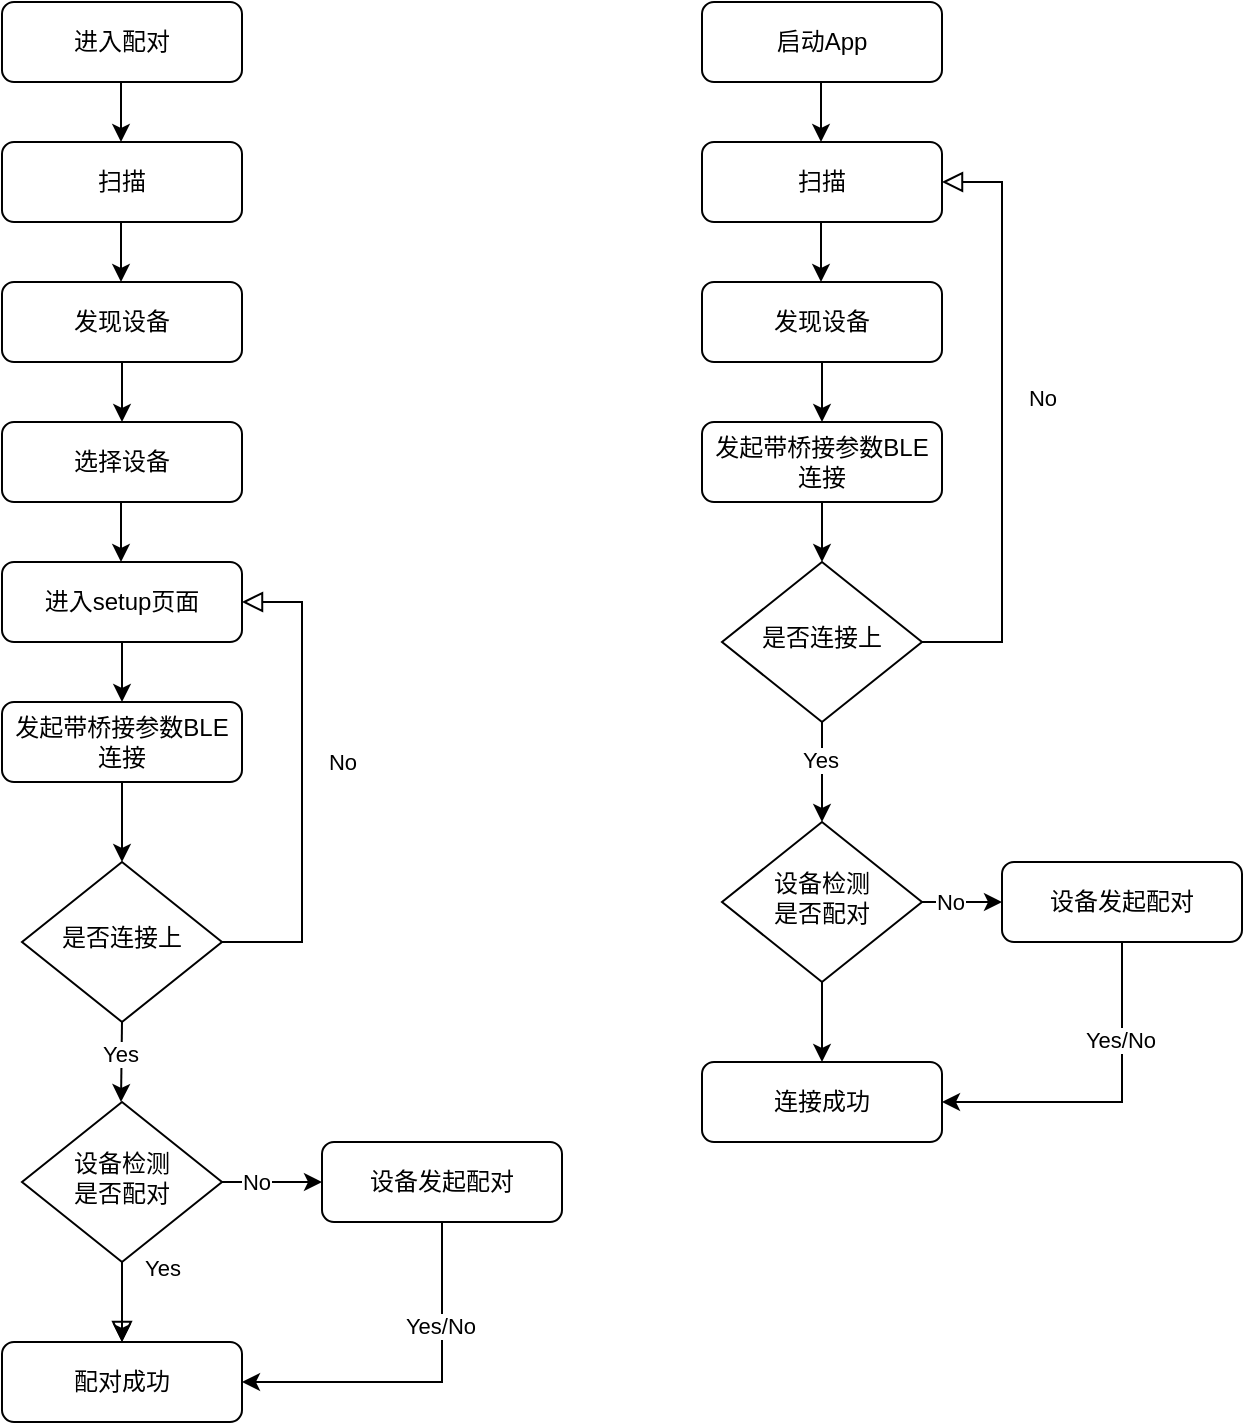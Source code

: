 <mxfile version="20.2.6" type="github">
  <diagram id="C5RBs43oDa-KdzZeNtuy" name="Page-1">
    <mxGraphModel dx="749" dy="551" grid="1" gridSize="10" guides="1" tooltips="1" connect="1" arrows="1" fold="1" page="1" pageScale="1" pageWidth="827" pageHeight="1169" math="0" shadow="0">
      <root>
        <mxCell id="WIyWlLk6GJQsqaUBKTNV-0" />
        <mxCell id="WIyWlLk6GJQsqaUBKTNV-1" parent="WIyWlLk6GJQsqaUBKTNV-0" />
        <mxCell id="WIyWlLk6GJQsqaUBKTNV-3" value="进入配对" style="rounded=1;whiteSpace=wrap;html=1;fontSize=12;glass=0;strokeWidth=1;shadow=0;" parent="WIyWlLk6GJQsqaUBKTNV-1" vertex="1">
          <mxGeometry x="50" y="80" width="120" height="40" as="geometry" />
        </mxCell>
        <mxCell id="WIyWlLk6GJQsqaUBKTNV-7" value="扫描" style="rounded=1;whiteSpace=wrap;html=1;fontSize=12;glass=0;strokeWidth=1;shadow=0;" parent="WIyWlLk6GJQsqaUBKTNV-1" vertex="1">
          <mxGeometry x="50" y="150" width="120" height="40" as="geometry" />
        </mxCell>
        <mxCell id="WIyWlLk6GJQsqaUBKTNV-12" value="发现设备" style="rounded=1;whiteSpace=wrap;html=1;fontSize=12;glass=0;strokeWidth=1;shadow=0;" parent="WIyWlLk6GJQsqaUBKTNV-1" vertex="1">
          <mxGeometry x="50" y="220" width="120" height="40" as="geometry" />
        </mxCell>
        <mxCell id="JDahFaJjdOal1qp7ZXFm-0" value="进入setup页面" style="rounded=1;whiteSpace=wrap;html=1;fontSize=12;glass=0;strokeWidth=1;shadow=0;" vertex="1" parent="WIyWlLk6GJQsqaUBKTNV-1">
          <mxGeometry x="50" y="360" width="120" height="40" as="geometry" />
        </mxCell>
        <mxCell id="JDahFaJjdOal1qp7ZXFm-1" value="选择设备" style="rounded=1;whiteSpace=wrap;html=1;fontSize=12;glass=0;strokeWidth=1;shadow=0;" vertex="1" parent="WIyWlLk6GJQsqaUBKTNV-1">
          <mxGeometry x="50" y="290" width="120" height="40" as="geometry" />
        </mxCell>
        <mxCell id="JDahFaJjdOal1qp7ZXFm-2" value="发起带桥接参数BLE连接" style="rounded=1;whiteSpace=wrap;html=1;fontSize=12;glass=0;strokeWidth=1;shadow=0;" vertex="1" parent="WIyWlLk6GJQsqaUBKTNV-1">
          <mxGeometry x="50" y="430" width="120" height="40" as="geometry" />
        </mxCell>
        <mxCell id="JDahFaJjdOal1qp7ZXFm-3" value="设备发起配对" style="rounded=1;whiteSpace=wrap;html=1;fontSize=12;glass=0;strokeWidth=1;shadow=0;" vertex="1" parent="WIyWlLk6GJQsqaUBKTNV-1">
          <mxGeometry x="210" y="650" width="120" height="40" as="geometry" />
        </mxCell>
        <mxCell id="JDahFaJjdOal1qp7ZXFm-4" value="是否连接上" style="rhombus;whiteSpace=wrap;html=1;shadow=0;fontFamily=Helvetica;fontSize=12;align=center;strokeWidth=1;spacing=6;spacingTop=-4;" vertex="1" parent="WIyWlLk6GJQsqaUBKTNV-1">
          <mxGeometry x="60" y="510" width="100" height="80" as="geometry" />
        </mxCell>
        <mxCell id="JDahFaJjdOal1qp7ZXFm-7" value="配对成功" style="rounded=1;whiteSpace=wrap;html=1;fontSize=12;glass=0;strokeWidth=1;shadow=0;" vertex="1" parent="WIyWlLk6GJQsqaUBKTNV-1">
          <mxGeometry x="50" y="750" width="120" height="40" as="geometry" />
        </mxCell>
        <mxCell id="JDahFaJjdOal1qp7ZXFm-8" value="" style="rounded=0;html=1;jettySize=auto;orthogonalLoop=1;fontSize=11;endArrow=block;endFill=0;endSize=8;strokeWidth=1;shadow=0;labelBackgroundColor=none;edgeStyle=orthogonalEdgeStyle;entryX=0.5;entryY=0;entryDx=0;entryDy=0;exitX=0.5;exitY=1;exitDx=0;exitDy=0;startArrow=none;" edge="1" parent="WIyWlLk6GJQsqaUBKTNV-1" source="JDahFaJjdOal1qp7ZXFm-20" target="JDahFaJjdOal1qp7ZXFm-7">
          <mxGeometry x="0.333" y="20" relative="1" as="geometry">
            <mxPoint as="offset" />
            <mxPoint x="320" y="390" as="sourcePoint" />
            <mxPoint x="364" y="430" as="targetPoint" />
            <Array as="points">
              <mxPoint x="110" y="695" />
              <mxPoint x="110" y="695" />
            </Array>
          </mxGeometry>
        </mxCell>
        <mxCell id="JDahFaJjdOal1qp7ZXFm-9" value="Yes" style="edgeLabel;html=1;align=center;verticalAlign=middle;resizable=0;points=[];" vertex="1" connectable="0" parent="JDahFaJjdOal1qp7ZXFm-8">
          <mxGeometry x="0.238" y="2" relative="1" as="geometry">
            <mxPoint x="18" y="-11" as="offset" />
          </mxGeometry>
        </mxCell>
        <mxCell id="JDahFaJjdOal1qp7ZXFm-11" value="No" style="rounded=0;html=1;jettySize=auto;orthogonalLoop=1;fontSize=11;endArrow=block;endFill=0;endSize=8;strokeWidth=1;shadow=0;labelBackgroundColor=none;edgeStyle=orthogonalEdgeStyle;entryX=1;entryY=0.5;entryDx=0;entryDy=0;exitX=1;exitY=0.5;exitDx=0;exitDy=0;" edge="1" parent="WIyWlLk6GJQsqaUBKTNV-1" source="JDahFaJjdOal1qp7ZXFm-4" target="JDahFaJjdOal1qp7ZXFm-0">
          <mxGeometry x="0.083" y="-20" relative="1" as="geometry">
            <mxPoint as="offset" />
            <mxPoint x="410" y="520" as="sourcePoint" />
            <mxPoint x="320" y="390" as="targetPoint" />
            <Array as="points">
              <mxPoint x="200" y="550" />
              <mxPoint x="200" y="380" />
            </Array>
          </mxGeometry>
        </mxCell>
        <mxCell id="JDahFaJjdOal1qp7ZXFm-12" value="" style="endArrow=classic;html=1;rounded=0;exitX=0.5;exitY=1;exitDx=0;exitDy=0;entryX=0.5;entryY=0;entryDx=0;entryDy=0;" edge="1" parent="WIyWlLk6GJQsqaUBKTNV-1" source="WIyWlLk6GJQsqaUBKTNV-12" target="JDahFaJjdOal1qp7ZXFm-1">
          <mxGeometry width="50" height="50" relative="1" as="geometry">
            <mxPoint x="210" y="340" as="sourcePoint" />
            <mxPoint x="260" y="290" as="targetPoint" />
          </mxGeometry>
        </mxCell>
        <mxCell id="JDahFaJjdOal1qp7ZXFm-13" value="" style="endArrow=classic;html=1;rounded=0;exitX=0.5;exitY=1;exitDx=0;exitDy=0;entryX=0.5;entryY=0;entryDx=0;entryDy=0;" edge="1" parent="WIyWlLk6GJQsqaUBKTNV-1">
          <mxGeometry width="50" height="50" relative="1" as="geometry">
            <mxPoint x="109.5" y="330" as="sourcePoint" />
            <mxPoint x="109.5" y="360" as="targetPoint" />
          </mxGeometry>
        </mxCell>
        <mxCell id="JDahFaJjdOal1qp7ZXFm-15" value="" style="endArrow=classic;html=1;rounded=0;exitX=0.5;exitY=1;exitDx=0;exitDy=0;" edge="1" parent="WIyWlLk6GJQsqaUBKTNV-1" source="JDahFaJjdOal1qp7ZXFm-0">
          <mxGeometry width="50" height="50" relative="1" as="geometry">
            <mxPoint x="109.5" y="410" as="sourcePoint" />
            <mxPoint x="110" y="430" as="targetPoint" />
          </mxGeometry>
        </mxCell>
        <mxCell id="JDahFaJjdOal1qp7ZXFm-17" value="" style="endArrow=classic;html=1;rounded=0;entryX=0.5;entryY=0;entryDx=0;entryDy=0;exitX=0.5;exitY=1;exitDx=0;exitDy=0;" edge="1" parent="WIyWlLk6GJQsqaUBKTNV-1" source="JDahFaJjdOal1qp7ZXFm-2" target="JDahFaJjdOal1qp7ZXFm-4">
          <mxGeometry width="50" height="50" relative="1" as="geometry">
            <mxPoint x="40" y="510" as="sourcePoint" />
            <mxPoint x="50" y="480" as="targetPoint" />
            <Array as="points" />
          </mxGeometry>
        </mxCell>
        <mxCell id="JDahFaJjdOal1qp7ZXFm-18" value="" style="endArrow=classic;html=1;rounded=0;exitX=0.5;exitY=1;exitDx=0;exitDy=0;entryX=0.5;entryY=0;entryDx=0;entryDy=0;" edge="1" parent="WIyWlLk6GJQsqaUBKTNV-1">
          <mxGeometry width="50" height="50" relative="1" as="geometry">
            <mxPoint x="109.5" y="190" as="sourcePoint" />
            <mxPoint x="109.5" y="220" as="targetPoint" />
          </mxGeometry>
        </mxCell>
        <mxCell id="JDahFaJjdOal1qp7ZXFm-19" value="" style="endArrow=classic;html=1;rounded=0;exitX=0.5;exitY=1;exitDx=0;exitDy=0;entryX=0.5;entryY=0;entryDx=0;entryDy=0;" edge="1" parent="WIyWlLk6GJQsqaUBKTNV-1">
          <mxGeometry width="50" height="50" relative="1" as="geometry">
            <mxPoint x="109.5" y="120" as="sourcePoint" />
            <mxPoint x="109.5" y="150" as="targetPoint" />
          </mxGeometry>
        </mxCell>
        <mxCell id="JDahFaJjdOal1qp7ZXFm-21" value="" style="edgeStyle=orthogonalEdgeStyle;rounded=0;orthogonalLoop=1;jettySize=auto;html=1;" edge="1" parent="WIyWlLk6GJQsqaUBKTNV-1" source="JDahFaJjdOal1qp7ZXFm-20" target="JDahFaJjdOal1qp7ZXFm-7">
          <mxGeometry relative="1" as="geometry" />
        </mxCell>
        <mxCell id="JDahFaJjdOal1qp7ZXFm-22" value="" style="edgeStyle=orthogonalEdgeStyle;rounded=0;orthogonalLoop=1;jettySize=auto;html=1;exitX=0.5;exitY=1;exitDx=0;exitDy=0;" edge="1" parent="WIyWlLk6GJQsqaUBKTNV-1" source="JDahFaJjdOal1qp7ZXFm-4">
          <mxGeometry relative="1" as="geometry">
            <mxPoint x="109.5" y="600" as="sourcePoint" />
            <mxPoint x="109.5" y="630" as="targetPoint" />
          </mxGeometry>
        </mxCell>
        <mxCell id="JDahFaJjdOal1qp7ZXFm-26" value="Yes" style="edgeLabel;html=1;align=center;verticalAlign=middle;resizable=0;points=[];" vertex="1" connectable="0" parent="JDahFaJjdOal1qp7ZXFm-22">
          <mxGeometry x="-0.284" y="-1" relative="1" as="geometry">
            <mxPoint y="1" as="offset" />
          </mxGeometry>
        </mxCell>
        <mxCell id="JDahFaJjdOal1qp7ZXFm-20" value="设备检测&lt;br&gt;是否配对" style="rhombus;whiteSpace=wrap;html=1;shadow=0;fontFamily=Helvetica;fontSize=12;align=center;strokeWidth=1;spacing=6;spacingTop=-4;" vertex="1" parent="WIyWlLk6GJQsqaUBKTNV-1">
          <mxGeometry x="60" y="630" width="100" height="80" as="geometry" />
        </mxCell>
        <mxCell id="JDahFaJjdOal1qp7ZXFm-27" value="" style="endArrow=classic;html=1;rounded=0;exitX=1;exitY=0.5;exitDx=0;exitDy=0;entryX=0;entryY=0.5;entryDx=0;entryDy=0;" edge="1" parent="WIyWlLk6GJQsqaUBKTNV-1" source="JDahFaJjdOal1qp7ZXFm-20" target="JDahFaJjdOal1qp7ZXFm-3">
          <mxGeometry width="50" height="50" relative="1" as="geometry">
            <mxPoint x="190" y="690" as="sourcePoint" />
            <mxPoint x="240" y="640" as="targetPoint" />
          </mxGeometry>
        </mxCell>
        <mxCell id="JDahFaJjdOal1qp7ZXFm-29" value="No" style="edgeLabel;html=1;align=center;verticalAlign=middle;resizable=0;points=[];" vertex="1" connectable="0" parent="JDahFaJjdOal1qp7ZXFm-27">
          <mxGeometry x="-0.32" y="1" relative="1" as="geometry">
            <mxPoint y="1" as="offset" />
          </mxGeometry>
        </mxCell>
        <mxCell id="JDahFaJjdOal1qp7ZXFm-30" value="" style="endArrow=classic;html=1;rounded=0;exitX=0.5;exitY=1;exitDx=0;exitDy=0;entryX=1;entryY=0.5;entryDx=0;entryDy=0;" edge="1" parent="WIyWlLk6GJQsqaUBKTNV-1" source="JDahFaJjdOal1qp7ZXFm-3" target="JDahFaJjdOal1qp7ZXFm-7">
          <mxGeometry width="50" height="50" relative="1" as="geometry">
            <mxPoint x="300" y="820" as="sourcePoint" />
            <mxPoint x="350" y="770" as="targetPoint" />
            <Array as="points">
              <mxPoint x="270" y="770" />
            </Array>
          </mxGeometry>
        </mxCell>
        <mxCell id="JDahFaJjdOal1qp7ZXFm-31" value="Yes/No" style="edgeLabel;html=1;align=center;verticalAlign=middle;resizable=0;points=[];" vertex="1" connectable="0" parent="JDahFaJjdOal1qp7ZXFm-30">
          <mxGeometry x="-0.439" y="-1" relative="1" as="geometry">
            <mxPoint y="1" as="offset" />
          </mxGeometry>
        </mxCell>
        <mxCell id="JDahFaJjdOal1qp7ZXFm-32" value="启动App" style="rounded=1;whiteSpace=wrap;html=1;fontSize=12;glass=0;strokeWidth=1;shadow=0;" vertex="1" parent="WIyWlLk6GJQsqaUBKTNV-1">
          <mxGeometry x="400" y="80" width="120" height="40" as="geometry" />
        </mxCell>
        <mxCell id="JDahFaJjdOal1qp7ZXFm-33" value="扫描" style="rounded=1;whiteSpace=wrap;html=1;fontSize=12;glass=0;strokeWidth=1;shadow=0;" vertex="1" parent="WIyWlLk6GJQsqaUBKTNV-1">
          <mxGeometry x="400" y="150" width="120" height="40" as="geometry" />
        </mxCell>
        <mxCell id="JDahFaJjdOal1qp7ZXFm-34" value="发现设备" style="rounded=1;whiteSpace=wrap;html=1;fontSize=12;glass=0;strokeWidth=1;shadow=0;" vertex="1" parent="WIyWlLk6GJQsqaUBKTNV-1">
          <mxGeometry x="400" y="220" width="120" height="40" as="geometry" />
        </mxCell>
        <mxCell id="JDahFaJjdOal1qp7ZXFm-37" value="发起带桥接参数BLE连接" style="rounded=1;whiteSpace=wrap;html=1;fontSize=12;glass=0;strokeWidth=1;shadow=0;" vertex="1" parent="WIyWlLk6GJQsqaUBKTNV-1">
          <mxGeometry x="400" y="290" width="120" height="40" as="geometry" />
        </mxCell>
        <mxCell id="JDahFaJjdOal1qp7ZXFm-38" value="设备发起配对" style="rounded=1;whiteSpace=wrap;html=1;fontSize=12;glass=0;strokeWidth=1;shadow=0;" vertex="1" parent="WIyWlLk6GJQsqaUBKTNV-1">
          <mxGeometry x="550" y="510" width="120" height="40" as="geometry" />
        </mxCell>
        <mxCell id="JDahFaJjdOal1qp7ZXFm-39" value="是否连接上" style="rhombus;whiteSpace=wrap;html=1;shadow=0;fontFamily=Helvetica;fontSize=12;align=center;strokeWidth=1;spacing=6;spacingTop=-4;" vertex="1" parent="WIyWlLk6GJQsqaUBKTNV-1">
          <mxGeometry x="410" y="360" width="100" height="80" as="geometry" />
        </mxCell>
        <mxCell id="JDahFaJjdOal1qp7ZXFm-40" value="连接成功" style="rounded=1;whiteSpace=wrap;html=1;fontSize=12;glass=0;strokeWidth=1;shadow=0;" vertex="1" parent="WIyWlLk6GJQsqaUBKTNV-1">
          <mxGeometry x="400" y="610" width="120" height="40" as="geometry" />
        </mxCell>
        <mxCell id="JDahFaJjdOal1qp7ZXFm-43" value="No" style="rounded=0;html=1;jettySize=auto;orthogonalLoop=1;fontSize=11;endArrow=block;endFill=0;endSize=8;strokeWidth=1;shadow=0;labelBackgroundColor=none;edgeStyle=orthogonalEdgeStyle;entryX=1;entryY=0.5;entryDx=0;entryDy=0;exitX=1;exitY=0.5;exitDx=0;exitDy=0;" edge="1" parent="WIyWlLk6GJQsqaUBKTNV-1" source="JDahFaJjdOal1qp7ZXFm-39" target="JDahFaJjdOal1qp7ZXFm-33">
          <mxGeometry x="0.083" y="-20" relative="1" as="geometry">
            <mxPoint as="offset" />
            <mxPoint x="760" y="520" as="sourcePoint" />
            <mxPoint x="520" y="380" as="targetPoint" />
            <Array as="points">
              <mxPoint x="550" y="400" />
              <mxPoint x="550" y="170" />
            </Array>
          </mxGeometry>
        </mxCell>
        <mxCell id="JDahFaJjdOal1qp7ZXFm-44" value="" style="endArrow=classic;html=1;rounded=0;exitX=0.5;exitY=1;exitDx=0;exitDy=0;entryX=0.5;entryY=0;entryDx=0;entryDy=0;" edge="1" parent="WIyWlLk6GJQsqaUBKTNV-1" source="JDahFaJjdOal1qp7ZXFm-34">
          <mxGeometry width="50" height="50" relative="1" as="geometry">
            <mxPoint x="560" y="340" as="sourcePoint" />
            <mxPoint x="460" y="290" as="targetPoint" />
          </mxGeometry>
        </mxCell>
        <mxCell id="JDahFaJjdOal1qp7ZXFm-47" value="" style="endArrow=classic;html=1;rounded=0;entryX=0.5;entryY=0;entryDx=0;entryDy=0;exitX=0.5;exitY=1;exitDx=0;exitDy=0;" edge="1" parent="WIyWlLk6GJQsqaUBKTNV-1" source="JDahFaJjdOal1qp7ZXFm-37" target="JDahFaJjdOal1qp7ZXFm-39">
          <mxGeometry width="50" height="50" relative="1" as="geometry">
            <mxPoint x="390" y="510" as="sourcePoint" />
            <mxPoint x="400" y="480" as="targetPoint" />
            <Array as="points" />
          </mxGeometry>
        </mxCell>
        <mxCell id="JDahFaJjdOal1qp7ZXFm-48" value="" style="endArrow=classic;html=1;rounded=0;exitX=0.5;exitY=1;exitDx=0;exitDy=0;entryX=0.5;entryY=0;entryDx=0;entryDy=0;" edge="1" parent="WIyWlLk6GJQsqaUBKTNV-1">
          <mxGeometry width="50" height="50" relative="1" as="geometry">
            <mxPoint x="459.5" y="190" as="sourcePoint" />
            <mxPoint x="459.5" y="220" as="targetPoint" />
          </mxGeometry>
        </mxCell>
        <mxCell id="JDahFaJjdOal1qp7ZXFm-49" value="" style="endArrow=classic;html=1;rounded=0;exitX=0.5;exitY=1;exitDx=0;exitDy=0;entryX=0.5;entryY=0;entryDx=0;entryDy=0;" edge="1" parent="WIyWlLk6GJQsqaUBKTNV-1">
          <mxGeometry width="50" height="50" relative="1" as="geometry">
            <mxPoint x="459.5" y="120" as="sourcePoint" />
            <mxPoint x="459.5" y="150" as="targetPoint" />
          </mxGeometry>
        </mxCell>
        <mxCell id="JDahFaJjdOal1qp7ZXFm-50" value="" style="edgeStyle=orthogonalEdgeStyle;rounded=0;orthogonalLoop=1;jettySize=auto;html=1;" edge="1" parent="WIyWlLk6GJQsqaUBKTNV-1" source="JDahFaJjdOal1qp7ZXFm-53" target="JDahFaJjdOal1qp7ZXFm-40">
          <mxGeometry relative="1" as="geometry" />
        </mxCell>
        <mxCell id="JDahFaJjdOal1qp7ZXFm-51" value="" style="edgeStyle=orthogonalEdgeStyle;rounded=0;orthogonalLoop=1;jettySize=auto;html=1;exitX=0.5;exitY=1;exitDx=0;exitDy=0;entryX=0.5;entryY=0;entryDx=0;entryDy=0;" edge="1" parent="WIyWlLk6GJQsqaUBKTNV-1" source="JDahFaJjdOal1qp7ZXFm-39" target="JDahFaJjdOal1qp7ZXFm-53">
          <mxGeometry relative="1" as="geometry">
            <mxPoint x="459.5" y="600" as="sourcePoint" />
            <mxPoint x="459.5" y="630" as="targetPoint" />
          </mxGeometry>
        </mxCell>
        <mxCell id="JDahFaJjdOal1qp7ZXFm-52" value="Yes" style="edgeLabel;html=1;align=center;verticalAlign=middle;resizable=0;points=[];" vertex="1" connectable="0" parent="JDahFaJjdOal1qp7ZXFm-51">
          <mxGeometry x="-0.284" y="-1" relative="1" as="geometry">
            <mxPoint y="1" as="offset" />
          </mxGeometry>
        </mxCell>
        <mxCell id="JDahFaJjdOal1qp7ZXFm-53" value="设备检测&lt;br&gt;是否配对" style="rhombus;whiteSpace=wrap;html=1;shadow=0;fontFamily=Helvetica;fontSize=12;align=center;strokeWidth=1;spacing=6;spacingTop=-4;" vertex="1" parent="WIyWlLk6GJQsqaUBKTNV-1">
          <mxGeometry x="410" y="490" width="100" height="80" as="geometry" />
        </mxCell>
        <mxCell id="JDahFaJjdOal1qp7ZXFm-54" value="" style="endArrow=classic;html=1;rounded=0;exitX=1;exitY=0.5;exitDx=0;exitDy=0;entryX=0;entryY=0.5;entryDx=0;entryDy=0;" edge="1" parent="WIyWlLk6GJQsqaUBKTNV-1" source="JDahFaJjdOal1qp7ZXFm-53" target="JDahFaJjdOal1qp7ZXFm-38">
          <mxGeometry width="50" height="50" relative="1" as="geometry">
            <mxPoint x="540" y="690" as="sourcePoint" />
            <mxPoint x="590" y="640" as="targetPoint" />
          </mxGeometry>
        </mxCell>
        <mxCell id="JDahFaJjdOal1qp7ZXFm-55" value="No" style="edgeLabel;html=1;align=center;verticalAlign=middle;resizable=0;points=[];" vertex="1" connectable="0" parent="JDahFaJjdOal1qp7ZXFm-54">
          <mxGeometry x="-0.32" y="1" relative="1" as="geometry">
            <mxPoint y="1" as="offset" />
          </mxGeometry>
        </mxCell>
        <mxCell id="JDahFaJjdOal1qp7ZXFm-56" value="" style="endArrow=classic;html=1;rounded=0;exitX=0.5;exitY=1;exitDx=0;exitDy=0;entryX=1;entryY=0.5;entryDx=0;entryDy=0;" edge="1" parent="WIyWlLk6GJQsqaUBKTNV-1" source="JDahFaJjdOal1qp7ZXFm-38" target="JDahFaJjdOal1qp7ZXFm-40">
          <mxGeometry width="50" height="50" relative="1" as="geometry">
            <mxPoint x="650" y="820" as="sourcePoint" />
            <mxPoint x="700" y="770" as="targetPoint" />
            <Array as="points">
              <mxPoint x="610" y="630" />
            </Array>
          </mxGeometry>
        </mxCell>
        <mxCell id="JDahFaJjdOal1qp7ZXFm-57" value="Yes/No" style="edgeLabel;html=1;align=center;verticalAlign=middle;resizable=0;points=[];" vertex="1" connectable="0" parent="JDahFaJjdOal1qp7ZXFm-56">
          <mxGeometry x="-0.439" y="-1" relative="1" as="geometry">
            <mxPoint y="1" as="offset" />
          </mxGeometry>
        </mxCell>
      </root>
    </mxGraphModel>
  </diagram>
</mxfile>
